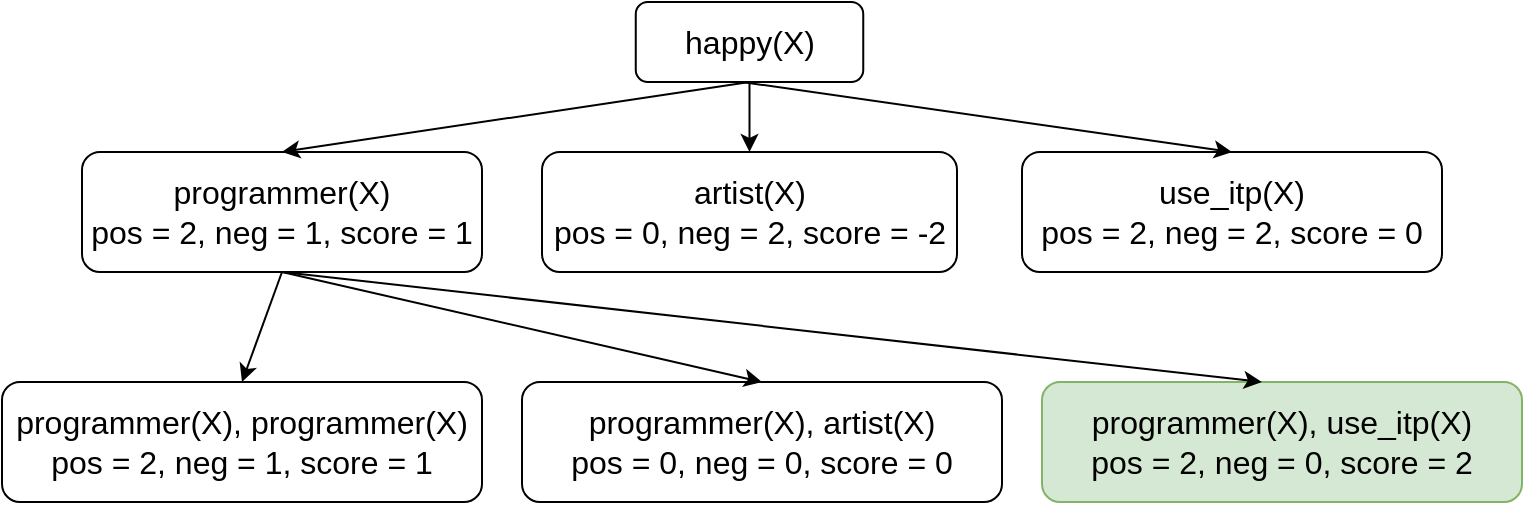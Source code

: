 <mxfile version="27.1.5">
  <diagram name="Page-1" id="Gl2jCaP9bbSme_lUPITL">
    <mxGraphModel dx="1360" dy="759" grid="1" gridSize="10" guides="1" tooltips="1" connect="1" arrows="1" fold="1" page="1" pageScale="1" pageWidth="827" pageHeight="1169" math="0" shadow="0">
      <root>
        <mxCell id="0" />
        <mxCell id="1" parent="0" />
        <mxCell id="6M8rPEp0kU80IcHtNM8z-1" value="&lt;font style=&quot;font-size: 16px;&quot;&gt;happy(X)&lt;/font&gt;" style="rounded=1;whiteSpace=wrap;html=1;" parent="1" vertex="1">
          <mxGeometry x="336.88" y="100" width="113.75" height="40" as="geometry" />
        </mxCell>
        <mxCell id="6M8rPEp0kU80IcHtNM8z-2" value="&lt;font style=&quot;font-size: 16px;&quot;&gt;programmer(X)&lt;/font&gt;&lt;div&gt;&lt;font style=&quot;font-size: 16px;&quot;&gt;pos = 2, neg = 1, score = 1&lt;/font&gt;&lt;/div&gt;" style="rounded=1;whiteSpace=wrap;html=1;" parent="1" vertex="1">
          <mxGeometry x="60" y="175" width="200" height="60" as="geometry" />
        </mxCell>
        <mxCell id="C19r7_NFuEX6B93gX1Qu-1" value="&lt;font style=&quot;font-size: 16px;&quot;&gt;artist(X)&lt;/font&gt;&lt;div&gt;&lt;font style=&quot;font-size: 16px;&quot;&gt;pos = 0, neg = 2, score = -2&lt;/font&gt;&lt;/div&gt;" style="rounded=1;whiteSpace=wrap;html=1;" vertex="1" parent="1">
          <mxGeometry x="290" y="175" width="207.5" height="60" as="geometry" />
        </mxCell>
        <mxCell id="C19r7_NFuEX6B93gX1Qu-2" value="&lt;font style=&quot;font-size: 16px;&quot;&gt;use_itp(X)&lt;/font&gt;&lt;div&gt;&lt;font style=&quot;font-size: 16px;&quot;&gt;pos = 2, neg = 2, score = 0&lt;/font&gt;&lt;/div&gt;" style="rounded=1;whiteSpace=wrap;html=1;" vertex="1" parent="1">
          <mxGeometry x="530" y="175" width="210" height="60" as="geometry" />
        </mxCell>
        <mxCell id="C19r7_NFuEX6B93gX1Qu-4" style="edgeStyle=orthogonalEdgeStyle;rounded=0;orthogonalLoop=1;jettySize=auto;html=1;exitX=0.5;exitY=1;exitDx=0;exitDy=0;entryX=0.5;entryY=0;entryDx=0;entryDy=0;" edge="1" parent="1" source="6M8rPEp0kU80IcHtNM8z-1" target="C19r7_NFuEX6B93gX1Qu-1">
          <mxGeometry relative="1" as="geometry" />
        </mxCell>
        <mxCell id="C19r7_NFuEX6B93gX1Qu-6" value="&lt;font style=&quot;font-size: 16px;&quot;&gt;programmer(X),&amp;nbsp;&lt;/font&gt;&lt;font style=&quot;font-size: 16px;&quot;&gt;programmer(X)&lt;/font&gt;&lt;div&gt;&lt;div&gt;&lt;font style=&quot;font-size: 16px;&quot;&gt;pos = 2, neg = 1, score = 1&lt;/font&gt;&lt;/div&gt;&lt;/div&gt;" style="rounded=1;whiteSpace=wrap;html=1;" vertex="1" parent="1">
          <mxGeometry x="20" y="290" width="240" height="60" as="geometry" />
        </mxCell>
        <mxCell id="C19r7_NFuEX6B93gX1Qu-7" value="&lt;font style=&quot;font-size: 16px;&quot;&gt;programmer(X),&amp;nbsp;&lt;/font&gt;&lt;font style=&quot;font-size: 16px;&quot;&gt;artist(X)&lt;/font&gt;&lt;div&gt;&lt;div&gt;&lt;font style=&quot;font-size: 16px;&quot;&gt;pos = 0, neg = 0, score = 0&lt;/font&gt;&lt;/div&gt;&lt;/div&gt;" style="rounded=1;whiteSpace=wrap;html=1;" vertex="1" parent="1">
          <mxGeometry x="280" y="290" width="240" height="60" as="geometry" />
        </mxCell>
        <mxCell id="C19r7_NFuEX6B93gX1Qu-8" value="&lt;font style=&quot;font-size: 16px;&quot;&gt;programmer(X),&amp;nbsp;&lt;/font&gt;&lt;font style=&quot;font-size: 16px;&quot;&gt;use_itp(X)&lt;/font&gt;&lt;div&gt;&lt;div&gt;&lt;font style=&quot;font-size: 16px;&quot;&gt;pos = 2, neg = 0, score = 2&lt;/font&gt;&lt;/div&gt;&lt;/div&gt;" style="rounded=1;whiteSpace=wrap;html=1;fillColor=#d5e8d4;strokeColor=#82b366;" vertex="1" parent="1">
          <mxGeometry x="540" y="290" width="240" height="60" as="geometry" />
        </mxCell>
        <mxCell id="C19r7_NFuEX6B93gX1Qu-13" value="" style="endArrow=classic;html=1;rounded=0;exitX=0.5;exitY=1;exitDx=0;exitDy=0;entryX=0.5;entryY=0;entryDx=0;entryDy=0;" edge="1" parent="1" source="6M8rPEp0kU80IcHtNM8z-1" target="6M8rPEp0kU80IcHtNM8z-2">
          <mxGeometry width="50" height="50" relative="1" as="geometry">
            <mxPoint x="390" y="410" as="sourcePoint" />
            <mxPoint x="440" y="360" as="targetPoint" />
          </mxGeometry>
        </mxCell>
        <mxCell id="C19r7_NFuEX6B93gX1Qu-14" value="" style="endArrow=classic;html=1;rounded=0;entryX=0.5;entryY=0;entryDx=0;entryDy=0;" edge="1" parent="1" target="C19r7_NFuEX6B93gX1Qu-2">
          <mxGeometry width="50" height="50" relative="1" as="geometry">
            <mxPoint x="390" y="140" as="sourcePoint" />
            <mxPoint x="570" y="115" as="targetPoint" />
          </mxGeometry>
        </mxCell>
        <mxCell id="C19r7_NFuEX6B93gX1Qu-15" value="" style="endArrow=classic;html=1;rounded=0;exitX=0.5;exitY=1;exitDx=0;exitDy=0;entryX=0.5;entryY=0;entryDx=0;entryDy=0;" edge="1" parent="1" source="6M8rPEp0kU80IcHtNM8z-2" target="C19r7_NFuEX6B93gX1Qu-6">
          <mxGeometry width="50" height="50" relative="1" as="geometry">
            <mxPoint x="644" y="440" as="sourcePoint" />
            <mxPoint x="410" y="475" as="targetPoint" />
          </mxGeometry>
        </mxCell>
        <mxCell id="C19r7_NFuEX6B93gX1Qu-16" value="" style="endArrow=classic;html=1;rounded=0;exitX=0.5;exitY=1;exitDx=0;exitDy=0;entryX=0.5;entryY=0;entryDx=0;entryDy=0;" edge="1" parent="1" source="6M8rPEp0kU80IcHtNM8z-2" target="C19r7_NFuEX6B93gX1Qu-7">
          <mxGeometry width="50" height="50" relative="1" as="geometry">
            <mxPoint x="474" y="410" as="sourcePoint" />
            <mxPoint x="240" y="445" as="targetPoint" />
          </mxGeometry>
        </mxCell>
        <mxCell id="C19r7_NFuEX6B93gX1Qu-17" value="" style="endArrow=classic;html=1;rounded=0;exitX=0.5;exitY=1;exitDx=0;exitDy=0;entryX=0.458;entryY=0;entryDx=0;entryDy=0;entryPerimeter=0;" edge="1" parent="1" source="6M8rPEp0kU80IcHtNM8z-2" target="C19r7_NFuEX6B93gX1Qu-8">
          <mxGeometry width="50" height="50" relative="1" as="geometry">
            <mxPoint x="250" y="220" as="sourcePoint" />
            <mxPoint x="631" y="289" as="targetPoint" />
          </mxGeometry>
        </mxCell>
      </root>
    </mxGraphModel>
  </diagram>
</mxfile>
